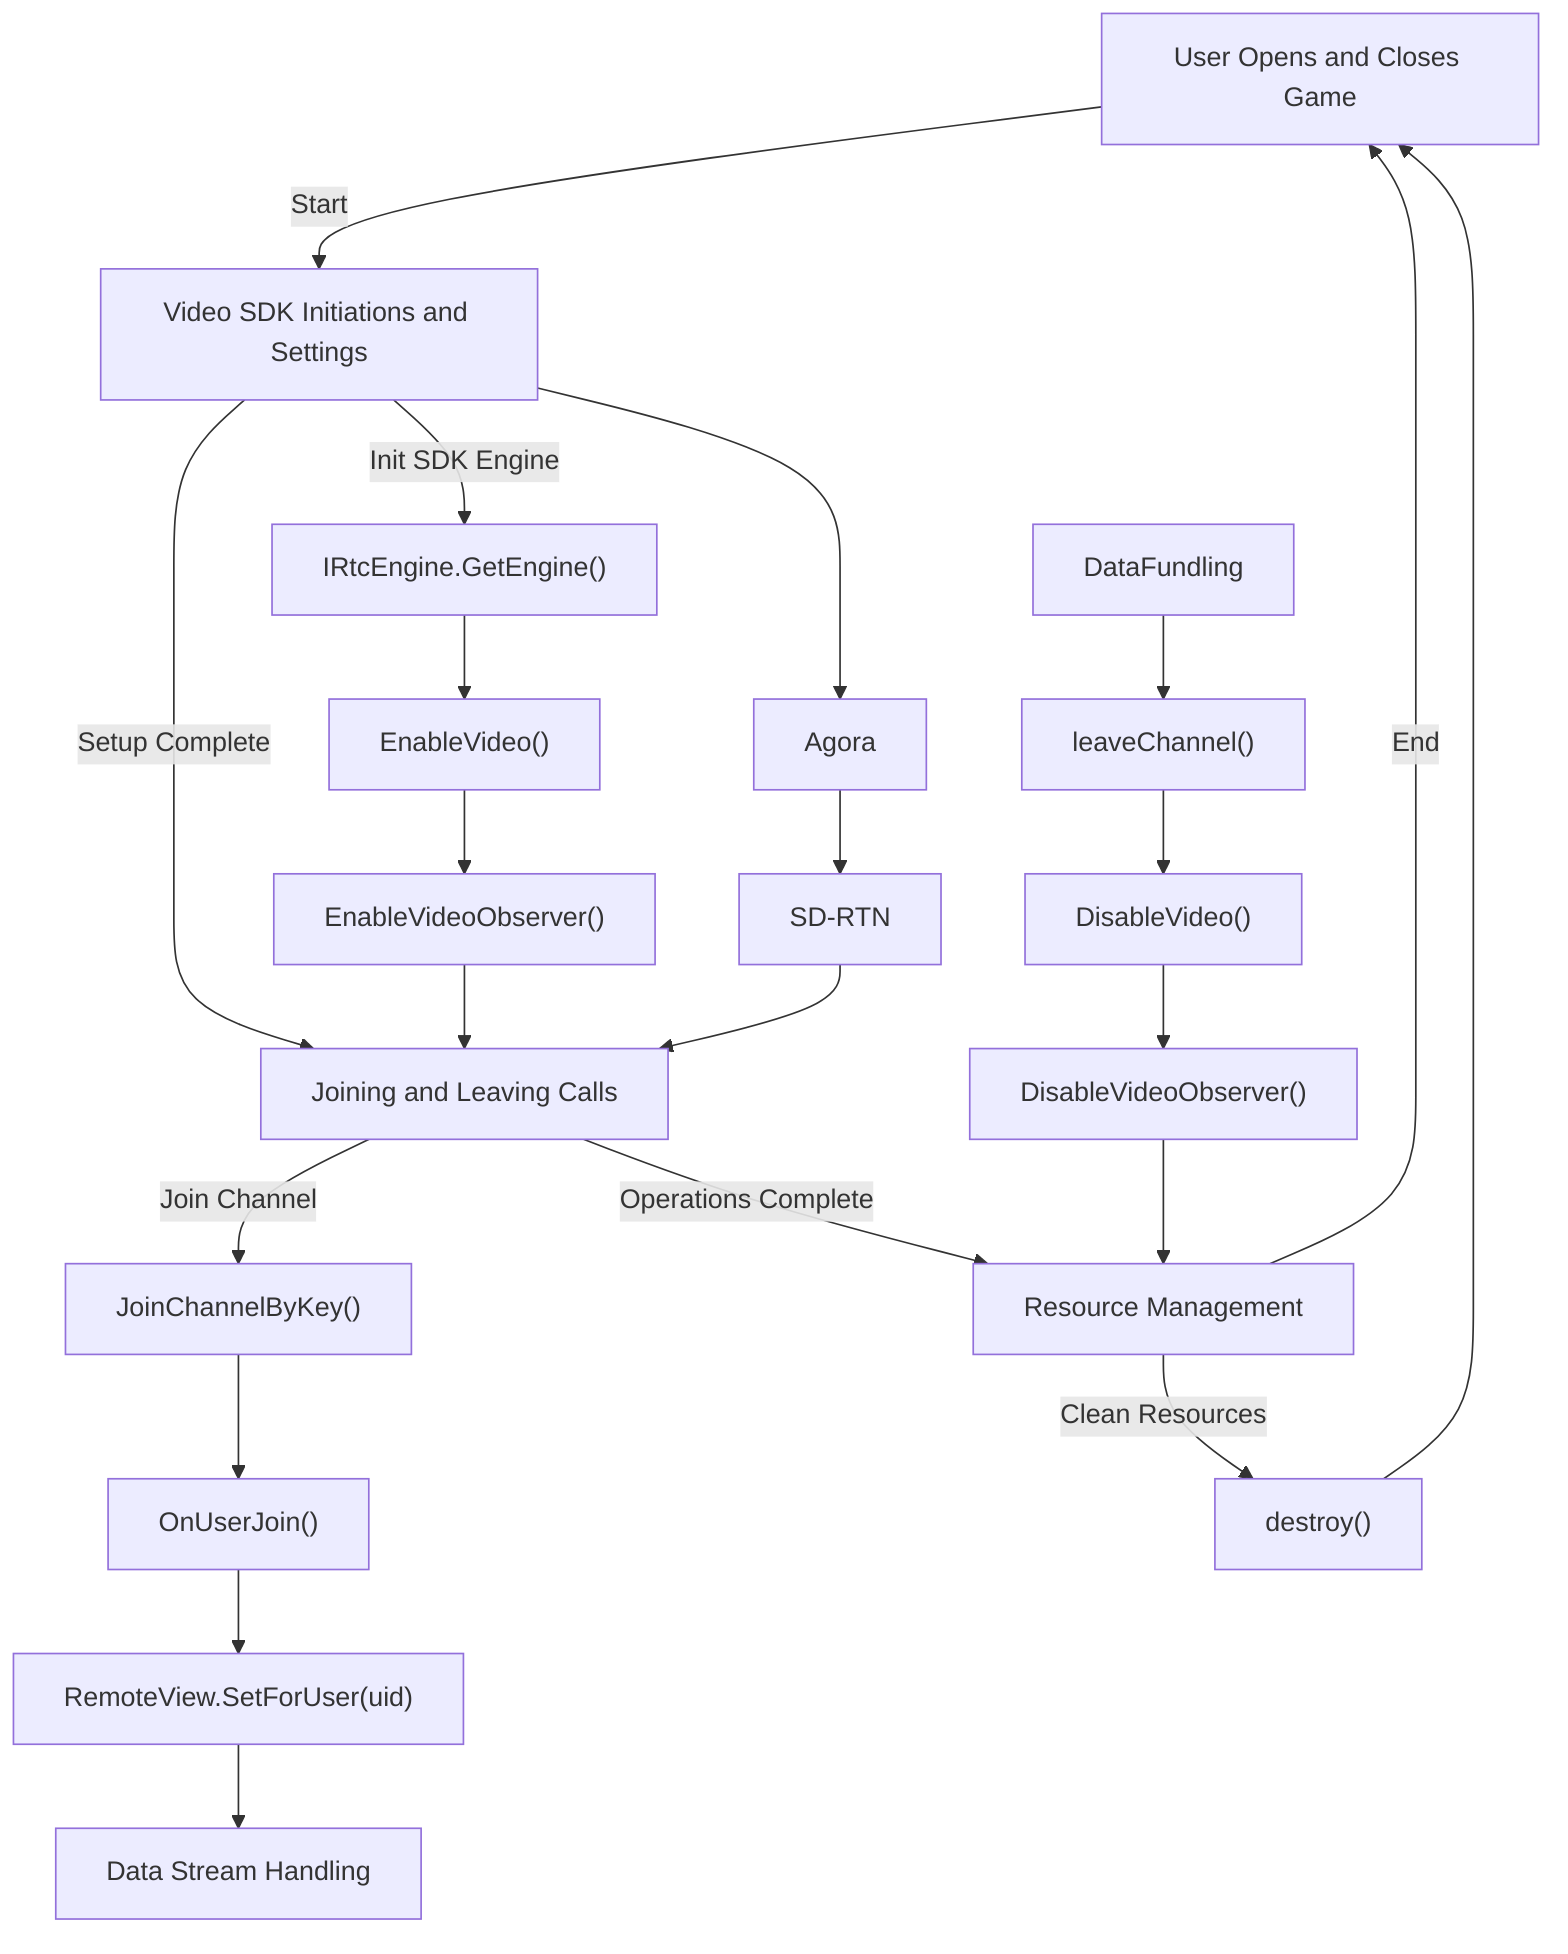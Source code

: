 flowchart TB

    A["User Opens and Closes Game"]
    B["Video SDK Initiations and Settings"]
    C["Joining and Leaving Calls"]
    D["Resource Management"]
    E["Agora"]
    F["SD-RTN"]

    A -->|Start| B
    B -->|Setup Complete| C
    C -->|Operations Complete| D
    D -->|End| A

    B -->|Init SDK Engine| IRtcEngineGetEngine["IRtcEngine.GetEngine()"]
    IRtcEngineGetEngine --> EnableVideo["EnableVideo()"]
    EnableVideo --> EnableVideoObserver["EnableVideoObserver()"]
    EnableVideoObserver --> C

    C -->|Join Channel| JoinChannelByKey["JoinChannelByKey()"]
    JoinChannelByKey --> OnUserJoined["OnUserJoin()"]
    OnUserJoined --> RemoteViewSetForUser["RemoteView.SetForUser(uid)"]
    RemoteViewSetForUser --> DataStreamHandling["Data Stream Handling"]
    DataFundling --> SFLeaveChannel["leaveChannel()"]
    SFLeaveChannel --> DisableVideo["DisableVideo()"]
    DisableVideo --> DisableVideoObserver["DisableVideoObserver()"]
    DisableVideoObserver --> D

    D -->|Clean Resources| destroy["destroy()"]
    destroy --> A

    B --> E
    E --> F
    F --> C